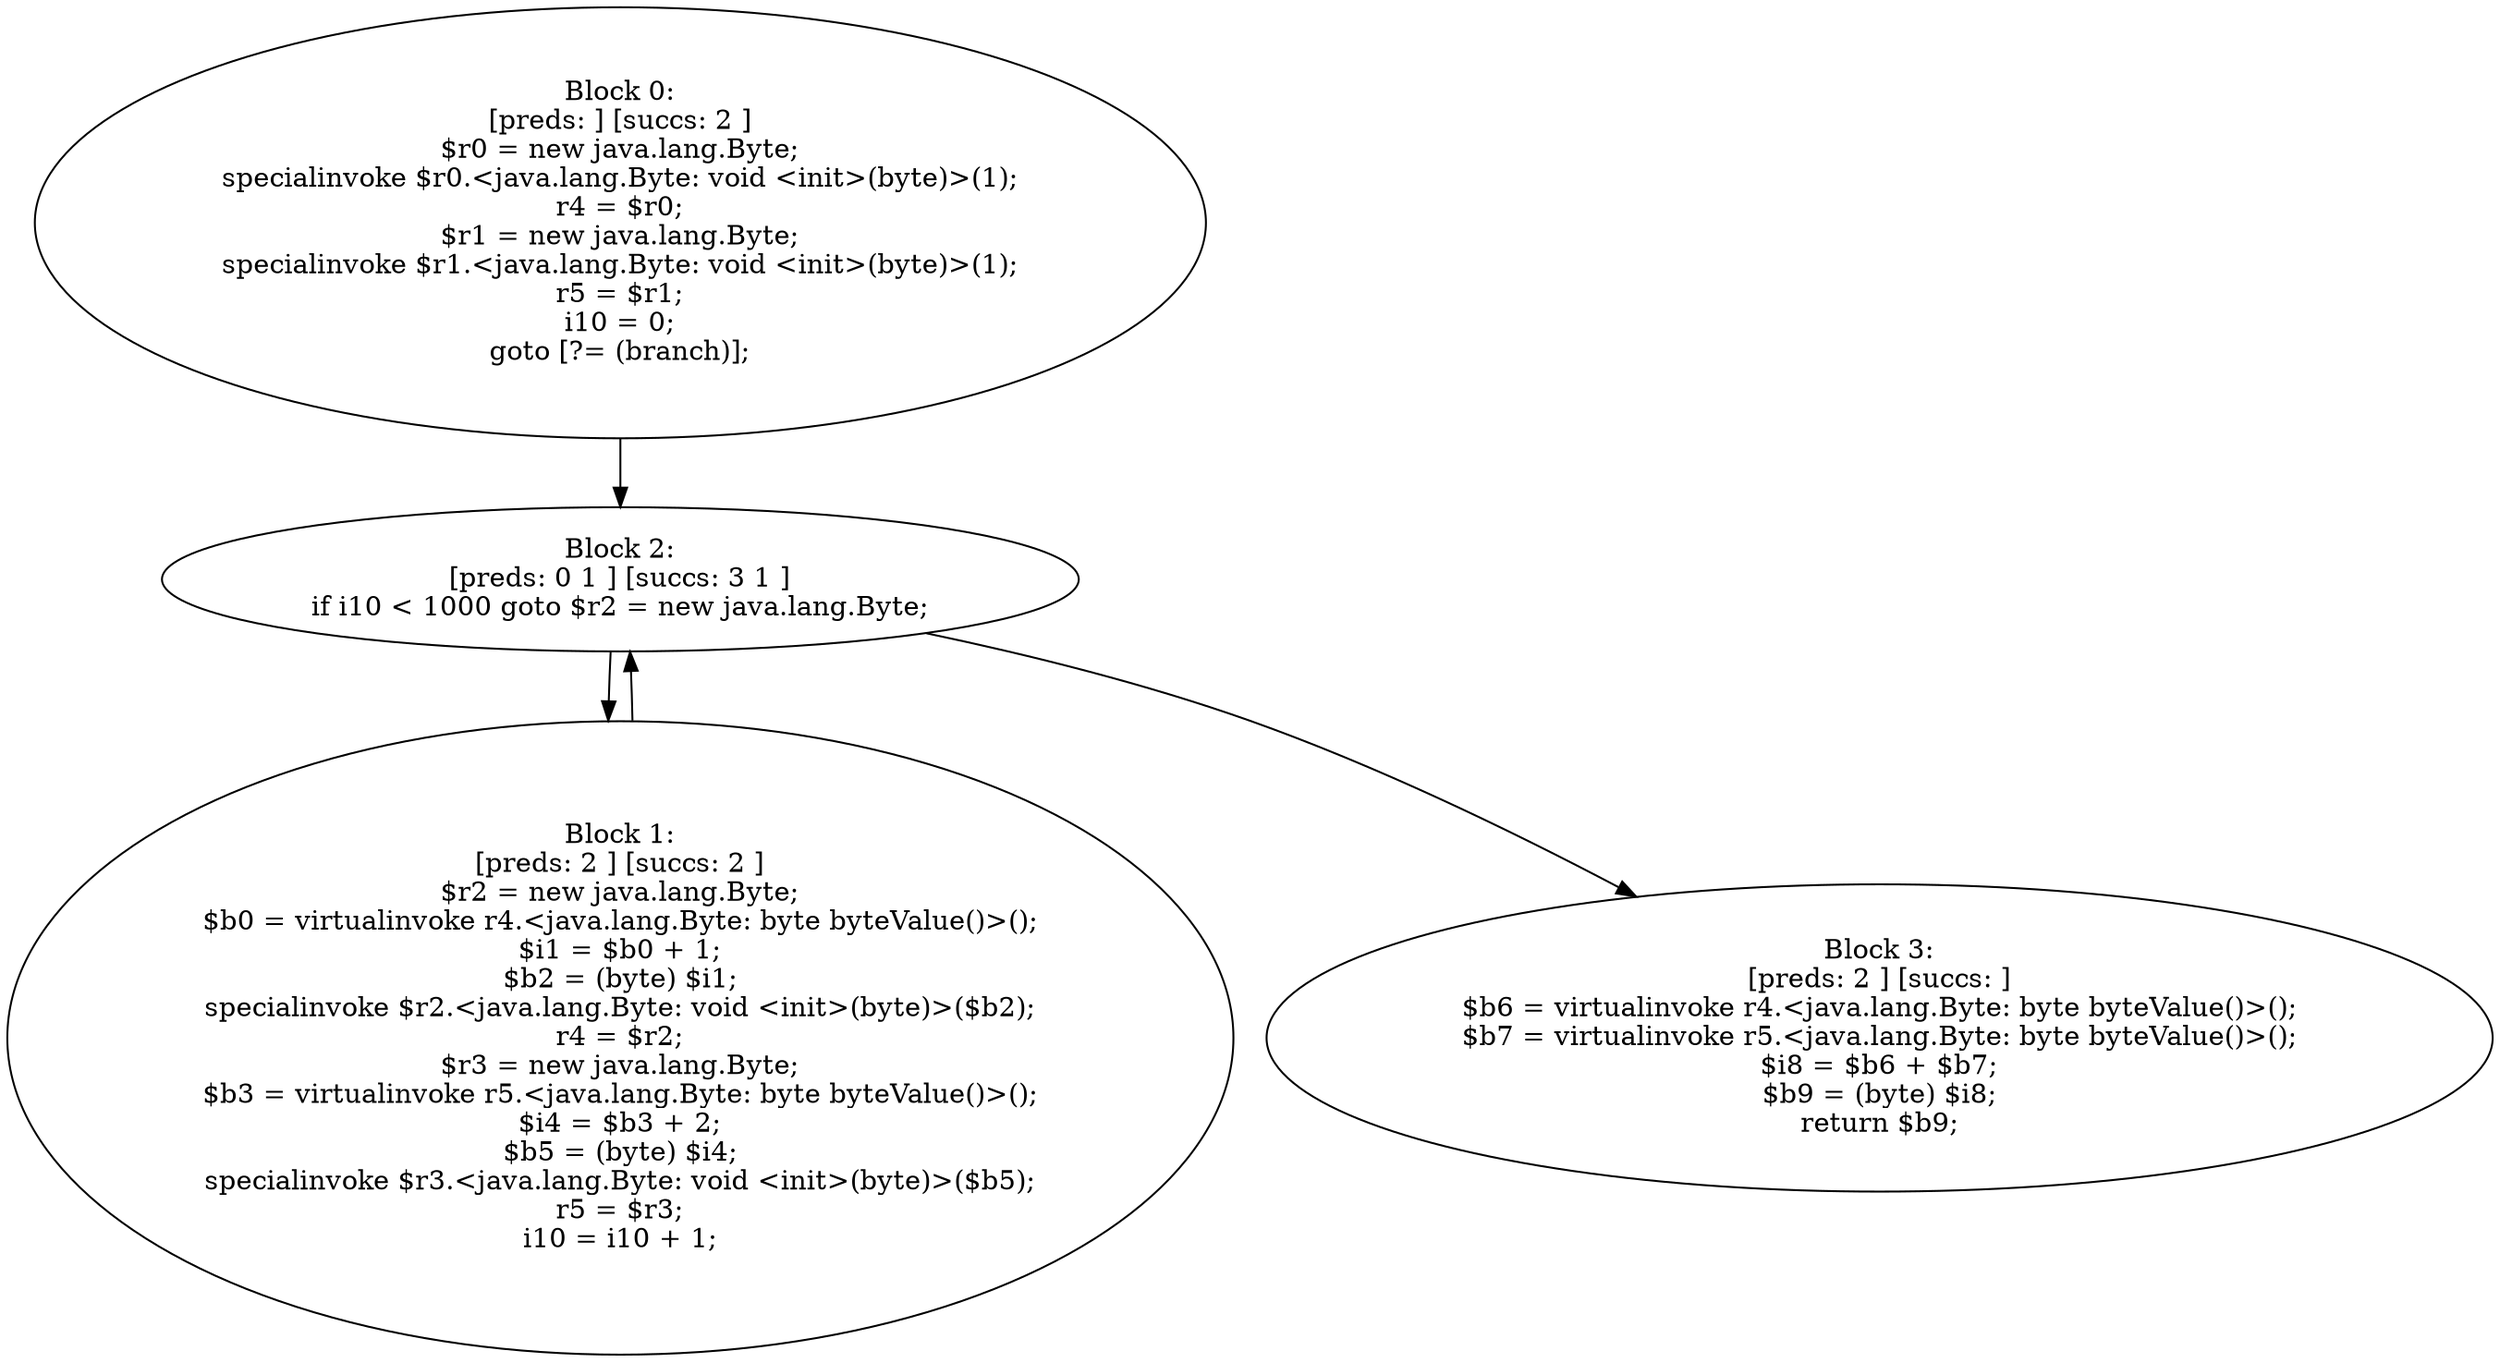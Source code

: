 digraph "unitGraph" {
    "Block 0:
[preds: ] [succs: 2 ]
$r0 = new java.lang.Byte;
specialinvoke $r0.<java.lang.Byte: void <init>(byte)>(1);
r4 = $r0;
$r1 = new java.lang.Byte;
specialinvoke $r1.<java.lang.Byte: void <init>(byte)>(1);
r5 = $r1;
i10 = 0;
goto [?= (branch)];
"
    "Block 1:
[preds: 2 ] [succs: 2 ]
$r2 = new java.lang.Byte;
$b0 = virtualinvoke r4.<java.lang.Byte: byte byteValue()>();
$i1 = $b0 + 1;
$b2 = (byte) $i1;
specialinvoke $r2.<java.lang.Byte: void <init>(byte)>($b2);
r4 = $r2;
$r3 = new java.lang.Byte;
$b3 = virtualinvoke r5.<java.lang.Byte: byte byteValue()>();
$i4 = $b3 + 2;
$b5 = (byte) $i4;
specialinvoke $r3.<java.lang.Byte: void <init>(byte)>($b5);
r5 = $r3;
i10 = i10 + 1;
"
    "Block 2:
[preds: 0 1 ] [succs: 3 1 ]
if i10 < 1000 goto $r2 = new java.lang.Byte;
"
    "Block 3:
[preds: 2 ] [succs: ]
$b6 = virtualinvoke r4.<java.lang.Byte: byte byteValue()>();
$b7 = virtualinvoke r5.<java.lang.Byte: byte byteValue()>();
$i8 = $b6 + $b7;
$b9 = (byte) $i8;
return $b9;
"
    "Block 0:
[preds: ] [succs: 2 ]
$r0 = new java.lang.Byte;
specialinvoke $r0.<java.lang.Byte: void <init>(byte)>(1);
r4 = $r0;
$r1 = new java.lang.Byte;
specialinvoke $r1.<java.lang.Byte: void <init>(byte)>(1);
r5 = $r1;
i10 = 0;
goto [?= (branch)];
"->"Block 2:
[preds: 0 1 ] [succs: 3 1 ]
if i10 < 1000 goto $r2 = new java.lang.Byte;
";
    "Block 1:
[preds: 2 ] [succs: 2 ]
$r2 = new java.lang.Byte;
$b0 = virtualinvoke r4.<java.lang.Byte: byte byteValue()>();
$i1 = $b0 + 1;
$b2 = (byte) $i1;
specialinvoke $r2.<java.lang.Byte: void <init>(byte)>($b2);
r4 = $r2;
$r3 = new java.lang.Byte;
$b3 = virtualinvoke r5.<java.lang.Byte: byte byteValue()>();
$i4 = $b3 + 2;
$b5 = (byte) $i4;
specialinvoke $r3.<java.lang.Byte: void <init>(byte)>($b5);
r5 = $r3;
i10 = i10 + 1;
"->"Block 2:
[preds: 0 1 ] [succs: 3 1 ]
if i10 < 1000 goto $r2 = new java.lang.Byte;
";
    "Block 2:
[preds: 0 1 ] [succs: 3 1 ]
if i10 < 1000 goto $r2 = new java.lang.Byte;
"->"Block 3:
[preds: 2 ] [succs: ]
$b6 = virtualinvoke r4.<java.lang.Byte: byte byteValue()>();
$b7 = virtualinvoke r5.<java.lang.Byte: byte byteValue()>();
$i8 = $b6 + $b7;
$b9 = (byte) $i8;
return $b9;
";
    "Block 2:
[preds: 0 1 ] [succs: 3 1 ]
if i10 < 1000 goto $r2 = new java.lang.Byte;
"->"Block 1:
[preds: 2 ] [succs: 2 ]
$r2 = new java.lang.Byte;
$b0 = virtualinvoke r4.<java.lang.Byte: byte byteValue()>();
$i1 = $b0 + 1;
$b2 = (byte) $i1;
specialinvoke $r2.<java.lang.Byte: void <init>(byte)>($b2);
r4 = $r2;
$r3 = new java.lang.Byte;
$b3 = virtualinvoke r5.<java.lang.Byte: byte byteValue()>();
$i4 = $b3 + 2;
$b5 = (byte) $i4;
specialinvoke $r3.<java.lang.Byte: void <init>(byte)>($b5);
r5 = $r3;
i10 = i10 + 1;
";
}
